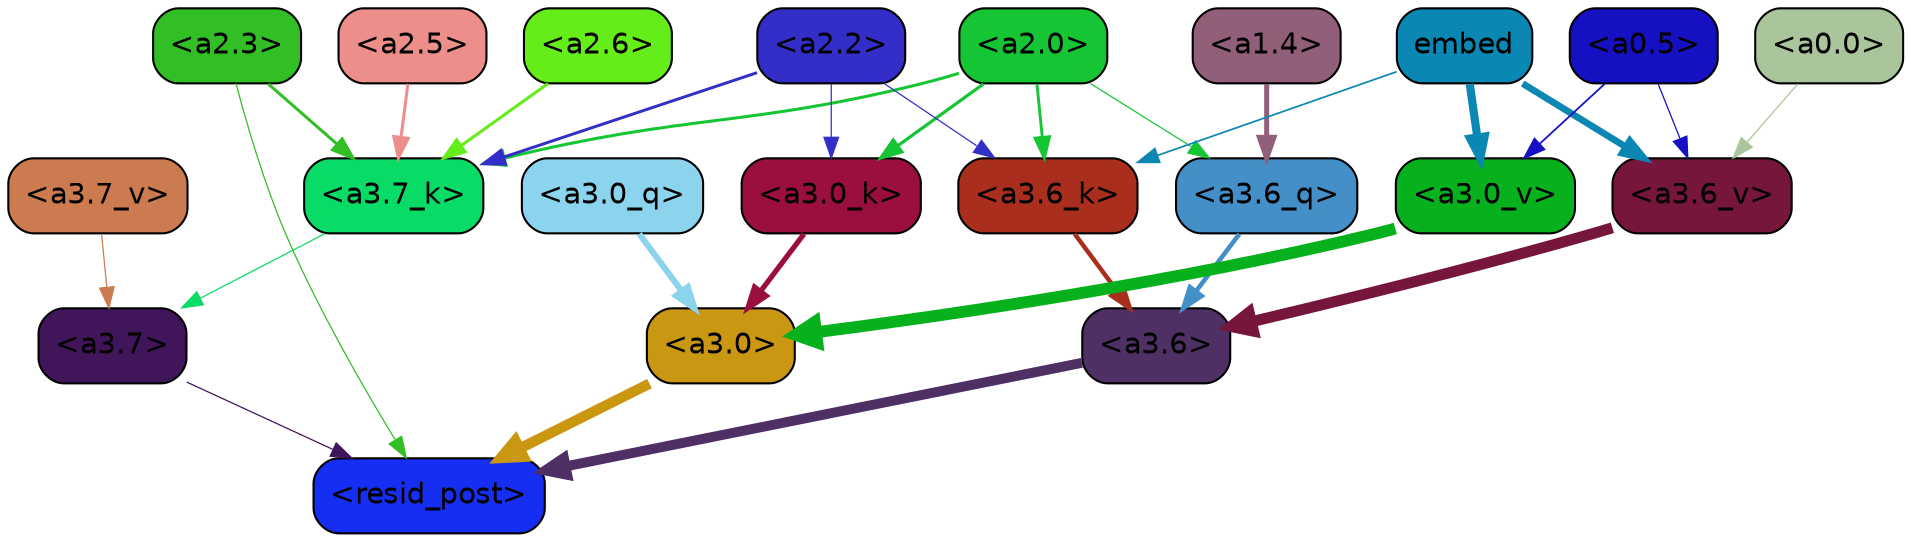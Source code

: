 strict digraph "" {
	graph [bgcolor=transparent,
		layout=dot,
		overlap=false,
		splines=true
	];
	"<a3.7>"	[color=black,
		fillcolor="#411559",
		fontname=Helvetica,
		shape=box,
		style="filled, rounded"];
	"<resid_post>"	[color=black,
		fillcolor="#152ef2",
		fontname=Helvetica,
		shape=box,
		style="filled, rounded"];
	"<a3.7>" -> "<resid_post>"	[color="#411559",
		penwidth=0.6];
	"<a3.6>"	[color=black,
		fillcolor="#4e3064",
		fontname=Helvetica,
		shape=box,
		style="filled, rounded"];
	"<a3.6>" -> "<resid_post>"	[color="#4e3064",
		penwidth=4.749041676521301];
	"<a3.0>"	[color=black,
		fillcolor="#ca9713",
		fontname=Helvetica,
		shape=box,
		style="filled, rounded"];
	"<a3.0>" -> "<resid_post>"	[color="#ca9713",
		penwidth=5.004215121269226];
	"<a2.3>"	[color=black,
		fillcolor="#32be25",
		fontname=Helvetica,
		shape=box,
		style="filled, rounded"];
	"<a2.3>" -> "<resid_post>"	[color="#32be25",
		penwidth=0.6];
	"<a3.7_k>"	[color=black,
		fillcolor="#09db67",
		fontname=Helvetica,
		shape=box,
		style="filled, rounded"];
	"<a2.3>" -> "<a3.7_k>"	[color="#32be25",
		penwidth=1.4559586644172668];
	"<a3.6_q>"	[color=black,
		fillcolor="#458fc9",
		fontname=Helvetica,
		shape=box,
		style="filled, rounded"];
	"<a3.6_q>" -> "<a3.6>"	[color="#458fc9",
		penwidth=2.199681341648102];
	"<a3.0_q>"	[color=black,
		fillcolor="#8cd4ed",
		fontname=Helvetica,
		shape=box,
		style="filled, rounded"];
	"<a3.0_q>" -> "<a3.0>"	[color="#8cd4ed",
		penwidth=2.9459195733070374];
	"<a3.7_k>" -> "<a3.7>"	[color="#09db67",
		penwidth=0.6];
	"<a3.6_k>"	[color=black,
		fillcolor="#a92e1d",
		fontname=Helvetica,
		shape=box,
		style="filled, rounded"];
	"<a3.6_k>" -> "<a3.6>"	[color="#a92e1d",
		penwidth=2.13908451795578];
	"<a3.0_k>"	[color=black,
		fillcolor="#9a0f3f",
		fontname=Helvetica,
		shape=box,
		style="filled, rounded"];
	"<a3.0_k>" -> "<a3.0>"	[color="#9a0f3f",
		penwidth=2.520303964614868];
	"<a3.7_v>"	[color=black,
		fillcolor="#cc7b50",
		fontname=Helvetica,
		shape=box,
		style="filled, rounded"];
	"<a3.7_v>" -> "<a3.7>"	[color="#cc7b50",
		penwidth=0.6];
	"<a3.6_v>"	[color=black,
		fillcolor="#76163c",
		fontname=Helvetica,
		shape=box,
		style="filled, rounded"];
	"<a3.6_v>" -> "<a3.6>"	[color="#76163c",
		penwidth=5.297133803367615];
	"<a3.0_v>"	[color=black,
		fillcolor="#07b11d",
		fontname=Helvetica,
		shape=box,
		style="filled, rounded"];
	"<a3.0_v>" -> "<a3.0>"	[color="#07b11d",
		penwidth=5.680712580680847];
	"<a2.0>"	[color=black,
		fillcolor="#16c533",
		fontname=Helvetica,
		shape=box,
		style="filled, rounded"];
	"<a2.0>" -> "<a3.6_q>"	[color="#16c533",
		penwidth=0.6];
	"<a2.0>" -> "<a3.7_k>"	[color="#16c533",
		penwidth=1.4582423567771912];
	"<a2.0>" -> "<a3.6_k>"	[color="#16c533",
		penwidth=1.3792681694030762];
	"<a2.0>" -> "<a3.0_k>"	[color="#16c533",
		penwidth=1.5433646440505981];
	"<a1.4>"	[color=black,
		fillcolor="#915f79",
		fontname=Helvetica,
		shape=box,
		style="filled, rounded"];
	"<a1.4>" -> "<a3.6_q>"	[color="#915f79",
		penwidth=2.407962203025818];
	"<a2.6>"	[color=black,
		fillcolor="#64ed19",
		fontname=Helvetica,
		shape=box,
		style="filled, rounded"];
	"<a2.6>" -> "<a3.7_k>"	[color="#64ed19",
		penwidth=1.468173325061798];
	"<a2.5>"	[color=black,
		fillcolor="#ec8f8b",
		fontname=Helvetica,
		shape=box,
		style="filled, rounded"];
	"<a2.5>" -> "<a3.7_k>"	[color="#ec8f8b",
		penwidth=1.457568109035492];
	"<a2.2>"	[color=black,
		fillcolor="#332ec8",
		fontname=Helvetica,
		shape=box,
		style="filled, rounded"];
	"<a2.2>" -> "<a3.7_k>"	[color="#332ec8",
		penwidth=1.4199435114860535];
	"<a2.2>" -> "<a3.6_k>"	[color="#332ec8",
		penwidth=0.6];
	"<a2.2>" -> "<a3.0_k>"	[color="#332ec8",
		penwidth=0.6];
	embed	[color=black,
		fillcolor="#0a87b2",
		fontname=Helvetica,
		shape=box,
		style="filled, rounded"];
	embed -> "<a3.6_k>"	[color="#0a87b2",
		penwidth=0.8273519277572632];
	embed -> "<a3.6_v>"	[color="#0a87b2",
		penwidth=3.2414157912135124];
	embed -> "<a3.0_v>"	[color="#0a87b2",
		penwidth=3.929257571697235];
	"<a0.5>"	[color=black,
		fillcolor="#1510c1",
		fontname=Helvetica,
		shape=box,
		style="filled, rounded"];
	"<a0.5>" -> "<a3.6_v>"	[color="#1510c1",
		penwidth=0.6];
	"<a0.5>" -> "<a3.0_v>"	[color="#1510c1",
		penwidth=0.8535017371177673];
	"<a0.0>"	[color=black,
		fillcolor="#aac49b",
		fontname=Helvetica,
		shape=box,
		style="filled, rounded"];
	"<a0.0>" -> "<a3.6_v>"	[color="#aac49b",
		penwidth=0.6];
}

